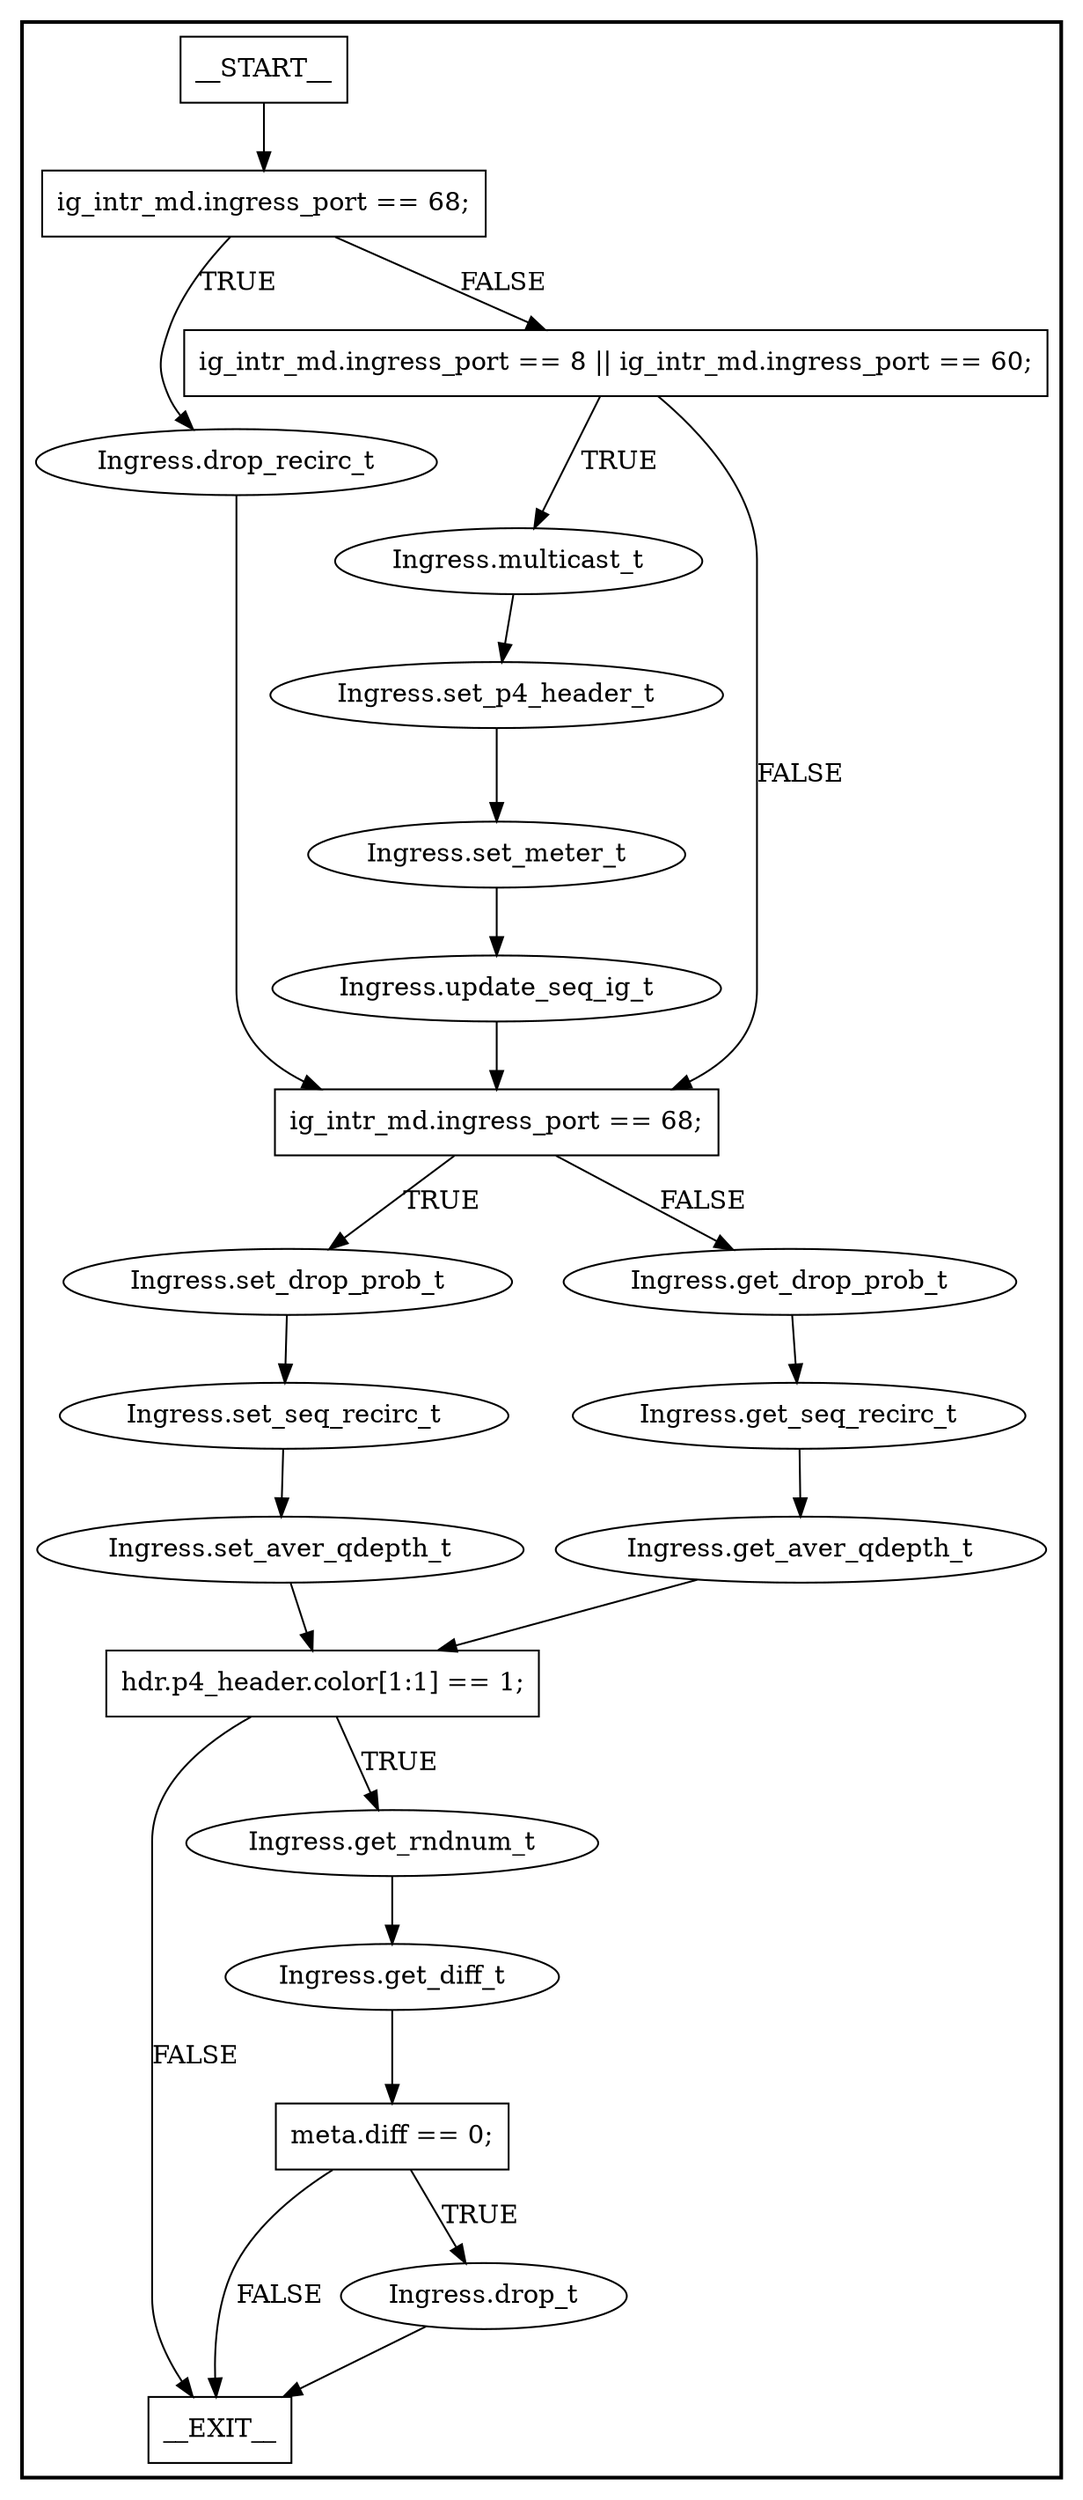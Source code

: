 digraph Ingress {
subgraph cluster {
graph [
label="", labeljust=r, style=bold];
0[label=__START__, margin="", shape=rectangle, style=solid];
1[label=__EXIT__, margin="", shape=rectangle, style=solid];
2[label="ig_intr_md.ingress_port == 68;", margin="", shape=rectangle, style=solid];
3[label="Ingress.drop_recirc_t", margin="", shape=ellipse, style=solid];
4[label="ig_intr_md.ingress_port == 8 || ig_intr_md.ingress_port == 60;", margin="", shape=rectangle, style=solid];
5[label="Ingress.multicast_t", margin="", shape=ellipse, style=solid];
6[label="Ingress.set_p4_header_t", margin="", shape=ellipse, style=solid];
7[label="Ingress.set_meter_t", margin="", shape=ellipse, style=solid];
8[label="Ingress.update_seq_ig_t", margin="", shape=ellipse, style=solid];
9[label="ig_intr_md.ingress_port == 68;", margin="", shape=rectangle, style=solid];
10[label="Ingress.set_drop_prob_t", margin="", shape=ellipse, style=solid];
11[label="Ingress.set_seq_recirc_t", margin="", shape=ellipse, style=solid];
12[label="Ingress.set_aver_qdepth_t", margin="", shape=ellipse, style=solid];
13[label="Ingress.get_drop_prob_t", margin="", shape=ellipse, style=solid];
14[label="Ingress.get_seq_recirc_t", margin="", shape=ellipse, style=solid];
15[label="Ingress.get_aver_qdepth_t", margin="", shape=ellipse, style=solid];
16[label="hdr.p4_header.color[1:1] == 1;", margin="", shape=rectangle, style=solid];
17[label="Ingress.get_rndnum_t", margin="", shape=ellipse, style=solid];
18[label="Ingress.get_diff_t", margin="", shape=ellipse, style=solid];
19[label="meta.diff == 0;", margin="", shape=rectangle, style=solid];
20[label="Ingress.drop_t", margin="", shape=ellipse, style=solid];
0 -> 2[label=""];
2 -> 3[label=TRUE];
2 -> 4[label=FALSE];
3 -> 9[label=""];
4 -> 5[label=TRUE];
4 -> 9[label=FALSE];
5 -> 6[label=""];
6 -> 7[label=""];
7 -> 8[label=""];
8 -> 9[label=""];
9 -> 10[label=TRUE];
9 -> 13[label=FALSE];
10 -> 11[label=""];
11 -> 12[label=""];
12 -> 16[label=""];
13 -> 14[label=""];
14 -> 15[label=""];
15 -> 16[label=""];
16 -> 17[label=TRUE];
16 -> 1[label=FALSE];
17 -> 18[label=""];
18 -> 19[label=""];
19 -> 20[label=TRUE];
19 -> 1[label=FALSE];
20 -> 1[label=""];
}
}
